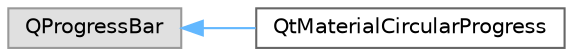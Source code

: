 digraph "类继承关系图"
{
 // LATEX_PDF_SIZE
  bgcolor="transparent";
  edge [fontname=Helvetica,fontsize=10,labelfontname=Helvetica,labelfontsize=10];
  node [fontname=Helvetica,fontsize=10,shape=box,height=0.2,width=0.4];
  rankdir="LR";
  Node0 [id="Node000000",label="QProgressBar",height=0.2,width=0.4,color="grey60", fillcolor="#E0E0E0", style="filled",tooltip=" "];
  Node0 -> Node1 [id="edge326_Node000000_Node000001",dir="back",color="steelblue1",style="solid",tooltip=" "];
  Node1 [id="Node000001",label="QtMaterialCircularProgress",height=0.2,width=0.4,color="grey40", fillcolor="white", style="filled",URL="$class_qt_material_circular_progress.html",tooltip="圆形进度条类，继承自 QProgressBar，支持 Material Design 风格"];
}
